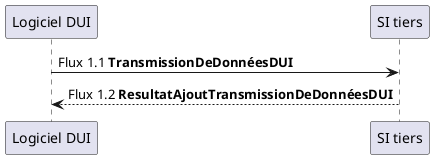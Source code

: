 @startuml

"Logiciel DUI" -> "SI tiers" : Flux 1.1 **TransmissionDeDonnéesDUI**
"Logiciel DUI" <-- "SI tiers" : Flux 1.2 **ResultatAjoutTransmissionDeDonnéesDUI**

@enduml
